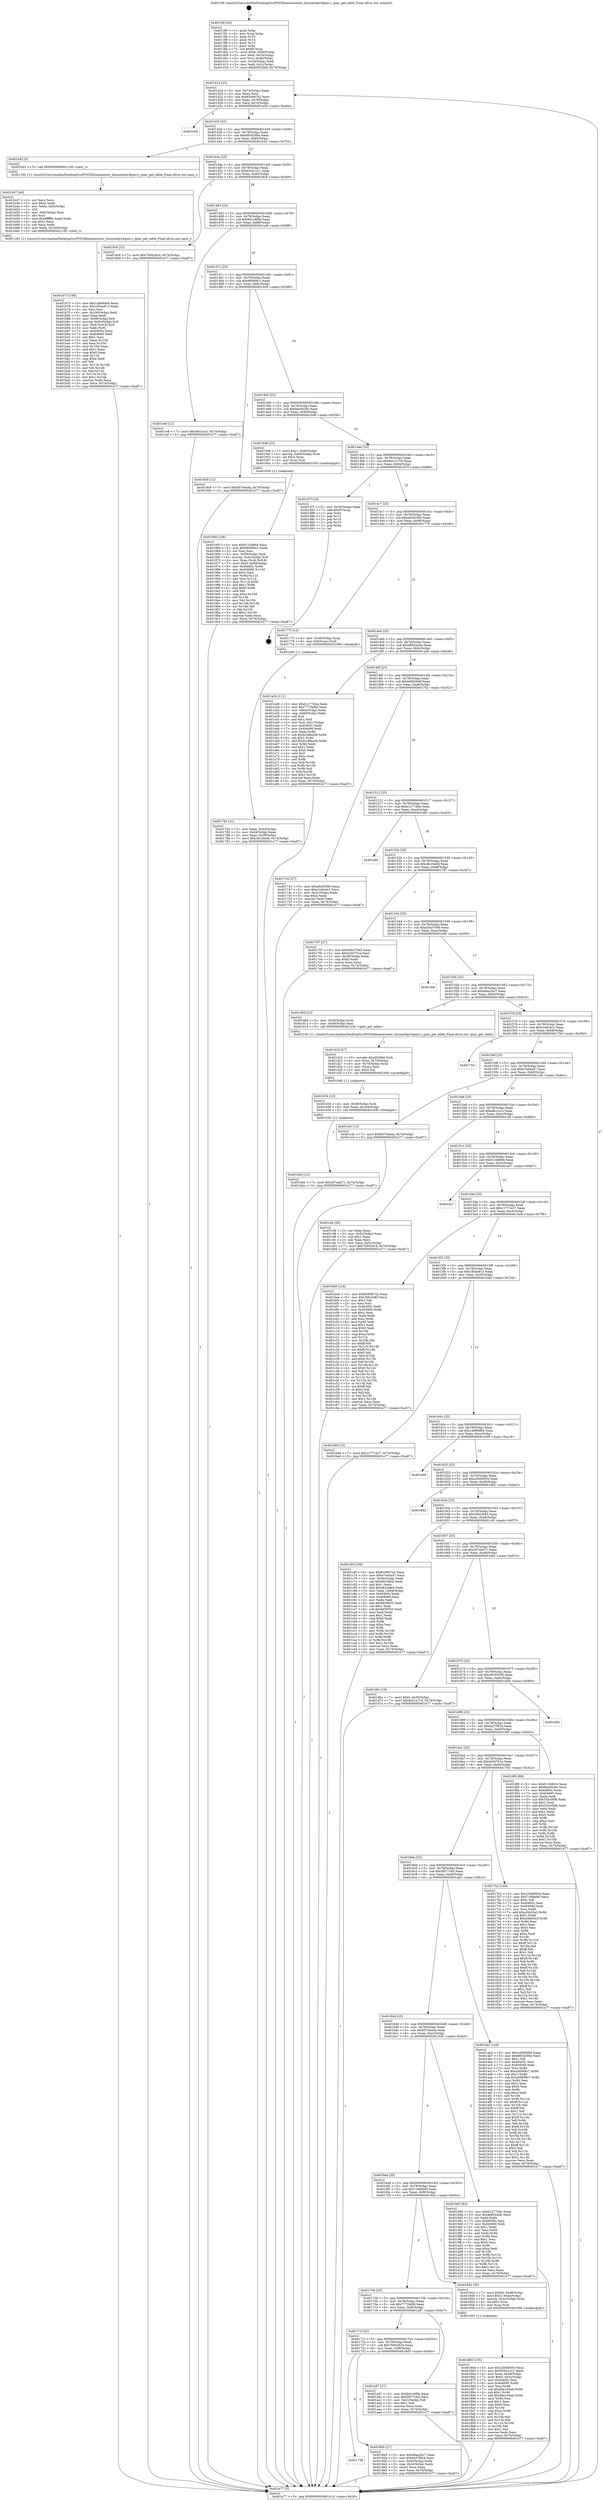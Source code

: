 digraph "0x4013f0" {
  label = "0x4013f0 (/mnt/c/Users/mathe/Desktop/tcc/POCII/binaries/extr_linuxnetipv4ipmr.c_ipmr_get_table_Final-ollvm.out::main(0))"
  labelloc = "t"
  node[shape=record]

  Entry [label="",width=0.3,height=0.3,shape=circle,fillcolor=black,style=filled]
  "0x40141d" [label="{
     0x40141d [23]\l
     | [instrs]\l
     &nbsp;&nbsp;0x40141d \<+3\>: mov -0x74(%rbp),%eax\l
     &nbsp;&nbsp;0x401420 \<+2\>: mov %eax,%ecx\l
     &nbsp;&nbsp;0x401422 \<+6\>: sub $0x829067e2,%ecx\l
     &nbsp;&nbsp;0x401428 \<+3\>: mov %eax,-0x78(%rbp)\l
     &nbsp;&nbsp;0x40142b \<+3\>: mov %ecx,-0x7c(%rbp)\l
     &nbsp;&nbsp;0x40142e \<+6\>: je 0000000000401e5d \<main+0xa6d\>\l
  }"]
  "0x401e5d" [label="{
     0x401e5d\l
  }", style=dashed]
  "0x401434" [label="{
     0x401434 [22]\l
     | [instrs]\l
     &nbsp;&nbsp;0x401434 \<+5\>: jmp 0000000000401439 \<main+0x49\>\l
     &nbsp;&nbsp;0x401439 \<+3\>: mov -0x78(%rbp),%eax\l
     &nbsp;&nbsp;0x40143c \<+5\>: sub $0x8834290a,%eax\l
     &nbsp;&nbsp;0x401441 \<+3\>: mov %eax,-0x80(%rbp)\l
     &nbsp;&nbsp;0x401444 \<+6\>: je 0000000000401b42 \<main+0x752\>\l
  }"]
  Exit [label="",width=0.3,height=0.3,shape=circle,fillcolor=black,style=filled,peripheries=2]
  "0x401b42" [label="{
     0x401b42 [5]\l
     | [instrs]\l
     &nbsp;&nbsp;0x401b42 \<+5\>: call 0000000000401160 \<next_i\>\l
     | [calls]\l
     &nbsp;&nbsp;0x401160 \{1\} (/mnt/c/Users/mathe/Desktop/tcc/POCII/binaries/extr_linuxnetipv4ipmr.c_ipmr_get_table_Final-ollvm.out::next_i)\l
  }"]
  "0x40144a" [label="{
     0x40144a [25]\l
     | [instrs]\l
     &nbsp;&nbsp;0x40144a \<+5\>: jmp 000000000040144f \<main+0x5f\>\l
     &nbsp;&nbsp;0x40144f \<+3\>: mov -0x78(%rbp),%eax\l
     &nbsp;&nbsp;0x401452 \<+5\>: sub $0x920a1c21,%eax\l
     &nbsp;&nbsp;0x401457 \<+6\>: mov %eax,-0x84(%rbp)\l
     &nbsp;&nbsp;0x40145d \<+6\>: je 00000000004018c9 \<main+0x4d9\>\l
  }"]
  "0x401d43" [label="{
     0x401d43 [12]\l
     | [instrs]\l
     &nbsp;&nbsp;0x401d43 \<+7\>: movl $0x307ada71,-0x74(%rbp)\l
     &nbsp;&nbsp;0x401d4a \<+5\>: jmp 0000000000401e77 \<main+0xa87\>\l
  }"]
  "0x4018c9" [label="{
     0x4018c9 [12]\l
     | [instrs]\l
     &nbsp;&nbsp;0x4018c9 \<+7\>: movl $0x7b002824,-0x74(%rbp)\l
     &nbsp;&nbsp;0x4018d0 \<+5\>: jmp 0000000000401e77 \<main+0xa87\>\l
  }"]
  "0x401463" [label="{
     0x401463 [25]\l
     | [instrs]\l
     &nbsp;&nbsp;0x401463 \<+5\>: jmp 0000000000401468 \<main+0x78\>\l
     &nbsp;&nbsp;0x401468 \<+3\>: mov -0x78(%rbp),%eax\l
     &nbsp;&nbsp;0x40146b \<+5\>: sub $0x941c6f0b,%eax\l
     &nbsp;&nbsp;0x401470 \<+6\>: mov %eax,-0x88(%rbp)\l
     &nbsp;&nbsp;0x401476 \<+6\>: je 0000000000401ce8 \<main+0x8f8\>\l
  }"]
  "0x401d34" [label="{
     0x401d34 [15]\l
     | [instrs]\l
     &nbsp;&nbsp;0x401d34 \<+4\>: mov -0x58(%rbp),%rdi\l
     &nbsp;&nbsp;0x401d38 \<+6\>: mov %eax,-0x104(%rbp)\l
     &nbsp;&nbsp;0x401d3e \<+5\>: call 0000000000401030 \<free@plt\>\l
     | [calls]\l
     &nbsp;&nbsp;0x401030 \{1\} (unknown)\l
  }"]
  "0x401ce8" [label="{
     0x401ce8 [12]\l
     | [instrs]\l
     &nbsp;&nbsp;0x401ce8 \<+7\>: movl $0xefb1ccc2,-0x74(%rbp)\l
     &nbsp;&nbsp;0x401cef \<+5\>: jmp 0000000000401e77 \<main+0xa87\>\l
  }"]
  "0x40147c" [label="{
     0x40147c [25]\l
     | [instrs]\l
     &nbsp;&nbsp;0x40147c \<+5\>: jmp 0000000000401481 \<main+0x91\>\l
     &nbsp;&nbsp;0x401481 \<+3\>: mov -0x78(%rbp),%eax\l
     &nbsp;&nbsp;0x401484 \<+5\>: sub $0x9600f4c1,%eax\l
     &nbsp;&nbsp;0x401489 \<+6\>: mov %eax,-0x8c(%rbp)\l
     &nbsp;&nbsp;0x40148f \<+6\>: je 00000000004019c9 \<main+0x5d9\>\l
  }"]
  "0x401d19" [label="{
     0x401d19 [27]\l
     | [instrs]\l
     &nbsp;&nbsp;0x401d19 \<+10\>: movabs $0x4020b6,%rdi\l
     &nbsp;&nbsp;0x401d23 \<+4\>: mov %rax,-0x70(%rbp)\l
     &nbsp;&nbsp;0x401d27 \<+4\>: mov -0x70(%rbp),%rax\l
     &nbsp;&nbsp;0x401d2b \<+2\>: mov (%rax),%esi\l
     &nbsp;&nbsp;0x401d2d \<+2\>: mov $0x0,%al\l
     &nbsp;&nbsp;0x401d2f \<+5\>: call 0000000000401040 \<printf@plt\>\l
     | [calls]\l
     &nbsp;&nbsp;0x401040 \{1\} (unknown)\l
  }"]
  "0x4019c9" [label="{
     0x4019c9 [12]\l
     | [instrs]\l
     &nbsp;&nbsp;0x4019c9 \<+7\>: movl $0x657e4a4a,-0x74(%rbp)\l
     &nbsp;&nbsp;0x4019d0 \<+5\>: jmp 0000000000401e77 \<main+0xa87\>\l
  }"]
  "0x401495" [label="{
     0x401495 [25]\l
     | [instrs]\l
     &nbsp;&nbsp;0x401495 \<+5\>: jmp 000000000040149a \<main+0xaa\>\l
     &nbsp;&nbsp;0x40149a \<+3\>: mov -0x78(%rbp),%eax\l
     &nbsp;&nbsp;0x40149d \<+5\>: sub $0x9ac043dc,%eax\l
     &nbsp;&nbsp;0x4014a2 \<+6\>: mov %eax,-0x90(%rbp)\l
     &nbsp;&nbsp;0x4014a8 \<+6\>: je 0000000000401948 \<main+0x558\>\l
  }"]
  "0x401b73" [label="{
     0x401b73 [106]\l
     | [instrs]\l
     &nbsp;&nbsp;0x401b73 \<+5\>: mov $0x1a968d84,%ecx\l
     &nbsp;&nbsp;0x401b78 \<+5\>: mov $0x185ee813,%edx\l
     &nbsp;&nbsp;0x401b7d \<+2\>: xor %esi,%esi\l
     &nbsp;&nbsp;0x401b7f \<+6\>: mov -0x100(%rbp),%edi\l
     &nbsp;&nbsp;0x401b85 \<+3\>: imul %eax,%edi\l
     &nbsp;&nbsp;0x401b88 \<+4\>: mov -0x58(%rbp),%r8\l
     &nbsp;&nbsp;0x401b8c \<+4\>: movslq -0x5c(%rbp),%r9\l
     &nbsp;&nbsp;0x401b90 \<+4\>: mov (%r8,%r9,8),%r8\l
     &nbsp;&nbsp;0x401b94 \<+3\>: mov %edi,(%r8)\l
     &nbsp;&nbsp;0x401b97 \<+7\>: mov 0x40405c,%eax\l
     &nbsp;&nbsp;0x401b9e \<+7\>: mov 0x404060,%edi\l
     &nbsp;&nbsp;0x401ba5 \<+3\>: sub $0x1,%esi\l
     &nbsp;&nbsp;0x401ba8 \<+3\>: mov %eax,%r10d\l
     &nbsp;&nbsp;0x401bab \<+3\>: add %esi,%r10d\l
     &nbsp;&nbsp;0x401bae \<+4\>: imul %r10d,%eax\l
     &nbsp;&nbsp;0x401bb2 \<+3\>: and $0x1,%eax\l
     &nbsp;&nbsp;0x401bb5 \<+3\>: cmp $0x0,%eax\l
     &nbsp;&nbsp;0x401bb8 \<+4\>: sete %r11b\l
     &nbsp;&nbsp;0x401bbc \<+3\>: cmp $0xa,%edi\l
     &nbsp;&nbsp;0x401bbf \<+3\>: setl %bl\l
     &nbsp;&nbsp;0x401bc2 \<+3\>: mov %r11b,%r14b\l
     &nbsp;&nbsp;0x401bc5 \<+3\>: and %bl,%r14b\l
     &nbsp;&nbsp;0x401bc8 \<+3\>: xor %bl,%r11b\l
     &nbsp;&nbsp;0x401bcb \<+3\>: or %r11b,%r14b\l
     &nbsp;&nbsp;0x401bce \<+4\>: test $0x1,%r14b\l
     &nbsp;&nbsp;0x401bd2 \<+3\>: cmovne %edx,%ecx\l
     &nbsp;&nbsp;0x401bd5 \<+3\>: mov %ecx,-0x74(%rbp)\l
     &nbsp;&nbsp;0x401bd8 \<+5\>: jmp 0000000000401e77 \<main+0xa87\>\l
  }"]
  "0x401948" [label="{
     0x401948 [23]\l
     | [instrs]\l
     &nbsp;&nbsp;0x401948 \<+7\>: movl $0x1,-0x60(%rbp)\l
     &nbsp;&nbsp;0x40194f \<+4\>: movslq -0x60(%rbp),%rax\l
     &nbsp;&nbsp;0x401953 \<+4\>: shl $0x2,%rax\l
     &nbsp;&nbsp;0x401957 \<+3\>: mov %rax,%rdi\l
     &nbsp;&nbsp;0x40195a \<+5\>: call 0000000000401050 \<malloc@plt\>\l
     | [calls]\l
     &nbsp;&nbsp;0x401050 \{1\} (unknown)\l
  }"]
  "0x4014ae" [label="{
     0x4014ae [25]\l
     | [instrs]\l
     &nbsp;&nbsp;0x4014ae \<+5\>: jmp 00000000004014b3 \<main+0xc3\>\l
     &nbsp;&nbsp;0x4014b3 \<+3\>: mov -0x78(%rbp),%eax\l
     &nbsp;&nbsp;0x4014b6 \<+5\>: sub $0x9e21a719,%eax\l
     &nbsp;&nbsp;0x4014bb \<+6\>: mov %eax,-0x94(%rbp)\l
     &nbsp;&nbsp;0x4014c1 \<+6\>: je 0000000000401d7f \<main+0x98f\>\l
  }"]
  "0x401b47" [label="{
     0x401b47 [44]\l
     | [instrs]\l
     &nbsp;&nbsp;0x401b47 \<+2\>: xor %ecx,%ecx\l
     &nbsp;&nbsp;0x401b49 \<+5\>: mov $0x2,%edx\l
     &nbsp;&nbsp;0x401b4e \<+6\>: mov %edx,-0xfc(%rbp)\l
     &nbsp;&nbsp;0x401b54 \<+1\>: cltd\l
     &nbsp;&nbsp;0x401b55 \<+6\>: mov -0xfc(%rbp),%esi\l
     &nbsp;&nbsp;0x401b5b \<+2\>: idiv %esi\l
     &nbsp;&nbsp;0x401b5d \<+6\>: imul $0xfffffffe,%edx,%edx\l
     &nbsp;&nbsp;0x401b63 \<+3\>: sub $0x1,%ecx\l
     &nbsp;&nbsp;0x401b66 \<+2\>: sub %ecx,%edx\l
     &nbsp;&nbsp;0x401b68 \<+6\>: mov %edx,-0x100(%rbp)\l
     &nbsp;&nbsp;0x401b6e \<+5\>: call 0000000000401160 \<next_i\>\l
     | [calls]\l
     &nbsp;&nbsp;0x401160 \{1\} (/mnt/c/Users/mathe/Desktop/tcc/POCII/binaries/extr_linuxnetipv4ipmr.c_ipmr_get_table_Final-ollvm.out::next_i)\l
  }"]
  "0x401d7f" [label="{
     0x401d7f [19]\l
     | [instrs]\l
     &nbsp;&nbsp;0x401d7f \<+3\>: mov -0x30(%rbp),%eax\l
     &nbsp;&nbsp;0x401d82 \<+7\>: add $0xf0,%rsp\l
     &nbsp;&nbsp;0x401d89 \<+1\>: pop %rbx\l
     &nbsp;&nbsp;0x401d8a \<+2\>: pop %r12\l
     &nbsp;&nbsp;0x401d8c \<+2\>: pop %r14\l
     &nbsp;&nbsp;0x401d8e \<+2\>: pop %r15\l
     &nbsp;&nbsp;0x401d90 \<+1\>: pop %rbp\l
     &nbsp;&nbsp;0x401d91 \<+1\>: ret\l
  }"]
  "0x4014c7" [label="{
     0x4014c7 [25]\l
     | [instrs]\l
     &nbsp;&nbsp;0x4014c7 \<+5\>: jmp 00000000004014cc \<main+0xdc\>\l
     &nbsp;&nbsp;0x4014cc \<+3\>: mov -0x78(%rbp),%eax\l
     &nbsp;&nbsp;0x4014cf \<+5\>: sub $0xa0c93560,%eax\l
     &nbsp;&nbsp;0x4014d4 \<+6\>: mov %eax,-0x98(%rbp)\l
     &nbsp;&nbsp;0x4014da \<+6\>: je 0000000000401775 \<main+0x385\>\l
  }"]
  "0x40195f" [label="{
     0x40195f [106]\l
     | [instrs]\l
     &nbsp;&nbsp;0x40195f \<+5\>: mov $0xf110d604,%ecx\l
     &nbsp;&nbsp;0x401964 \<+5\>: mov $0x9600f4c1,%edx\l
     &nbsp;&nbsp;0x401969 \<+2\>: xor %esi,%esi\l
     &nbsp;&nbsp;0x40196b \<+4\>: mov -0x58(%rbp),%rdi\l
     &nbsp;&nbsp;0x40196f \<+4\>: movslq -0x5c(%rbp),%r8\l
     &nbsp;&nbsp;0x401973 \<+4\>: mov %rax,(%rdi,%r8,8)\l
     &nbsp;&nbsp;0x401977 \<+7\>: movl $0x0,-0x64(%rbp)\l
     &nbsp;&nbsp;0x40197e \<+8\>: mov 0x40405c,%r9d\l
     &nbsp;&nbsp;0x401986 \<+8\>: mov 0x404060,%r10d\l
     &nbsp;&nbsp;0x40198e \<+3\>: sub $0x1,%esi\l
     &nbsp;&nbsp;0x401991 \<+3\>: mov %r9d,%r11d\l
     &nbsp;&nbsp;0x401994 \<+3\>: add %esi,%r11d\l
     &nbsp;&nbsp;0x401997 \<+4\>: imul %r11d,%r9d\l
     &nbsp;&nbsp;0x40199b \<+4\>: and $0x1,%r9d\l
     &nbsp;&nbsp;0x40199f \<+4\>: cmp $0x0,%r9d\l
     &nbsp;&nbsp;0x4019a3 \<+3\>: sete %bl\l
     &nbsp;&nbsp;0x4019a6 \<+4\>: cmp $0xa,%r10d\l
     &nbsp;&nbsp;0x4019aa \<+4\>: setl %r14b\l
     &nbsp;&nbsp;0x4019ae \<+3\>: mov %bl,%r15b\l
     &nbsp;&nbsp;0x4019b1 \<+3\>: and %r14b,%r15b\l
     &nbsp;&nbsp;0x4019b4 \<+3\>: xor %r14b,%bl\l
     &nbsp;&nbsp;0x4019b7 \<+3\>: or %bl,%r15b\l
     &nbsp;&nbsp;0x4019ba \<+4\>: test $0x1,%r15b\l
     &nbsp;&nbsp;0x4019be \<+3\>: cmovne %edx,%ecx\l
     &nbsp;&nbsp;0x4019c1 \<+3\>: mov %ecx,-0x74(%rbp)\l
     &nbsp;&nbsp;0x4019c4 \<+5\>: jmp 0000000000401e77 \<main+0xa87\>\l
  }"]
  "0x401775" [label="{
     0x401775 [13]\l
     | [instrs]\l
     &nbsp;&nbsp;0x401775 \<+4\>: mov -0x40(%rbp),%rax\l
     &nbsp;&nbsp;0x401779 \<+4\>: mov 0x8(%rax),%rdi\l
     &nbsp;&nbsp;0x40177d \<+5\>: call 0000000000401060 \<atoi@plt\>\l
     | [calls]\l
     &nbsp;&nbsp;0x401060 \{1\} (unknown)\l
  }"]
  "0x4014e0" [label="{
     0x4014e0 [25]\l
     | [instrs]\l
     &nbsp;&nbsp;0x4014e0 \<+5\>: jmp 00000000004014e5 \<main+0xf5\>\l
     &nbsp;&nbsp;0x4014e5 \<+3\>: mov -0x78(%rbp),%eax\l
     &nbsp;&nbsp;0x4014e8 \<+5\>: sub $0xa68544ab,%eax\l
     &nbsp;&nbsp;0x4014ed \<+6\>: mov %eax,-0x9c(%rbp)\l
     &nbsp;&nbsp;0x4014f3 \<+6\>: je 0000000000401a28 \<main+0x638\>\l
  }"]
  "0x401738" [label="{
     0x401738\l
  }", style=dashed]
  "0x401a28" [label="{
     0x401a28 [111]\l
     | [instrs]\l
     &nbsp;&nbsp;0x401a28 \<+5\>: mov $0xb1277d4a,%eax\l
     &nbsp;&nbsp;0x401a2d \<+5\>: mov $0x7772b8fd,%ecx\l
     &nbsp;&nbsp;0x401a32 \<+3\>: mov -0x64(%rbp),%edx\l
     &nbsp;&nbsp;0x401a35 \<+3\>: cmp -0x60(%rbp),%edx\l
     &nbsp;&nbsp;0x401a38 \<+4\>: setl %sil\l
     &nbsp;&nbsp;0x401a3c \<+4\>: and $0x1,%sil\l
     &nbsp;&nbsp;0x401a40 \<+4\>: mov %sil,-0x21(%rbp)\l
     &nbsp;&nbsp;0x401a44 \<+7\>: mov 0x40405c,%edx\l
     &nbsp;&nbsp;0x401a4b \<+7\>: mov 0x404060,%edi\l
     &nbsp;&nbsp;0x401a52 \<+3\>: mov %edx,%r8d\l
     &nbsp;&nbsp;0x401a55 \<+7\>: sub $0xb1d8ea36,%r8d\l
     &nbsp;&nbsp;0x401a5c \<+4\>: sub $0x1,%r8d\l
     &nbsp;&nbsp;0x401a60 \<+7\>: add $0xb1d8ea36,%r8d\l
     &nbsp;&nbsp;0x401a67 \<+4\>: imul %r8d,%edx\l
     &nbsp;&nbsp;0x401a6b \<+3\>: and $0x1,%edx\l
     &nbsp;&nbsp;0x401a6e \<+3\>: cmp $0x0,%edx\l
     &nbsp;&nbsp;0x401a71 \<+4\>: sete %sil\l
     &nbsp;&nbsp;0x401a75 \<+3\>: cmp $0xa,%edi\l
     &nbsp;&nbsp;0x401a78 \<+4\>: setl %r9b\l
     &nbsp;&nbsp;0x401a7c \<+3\>: mov %sil,%r10b\l
     &nbsp;&nbsp;0x401a7f \<+3\>: and %r9b,%r10b\l
     &nbsp;&nbsp;0x401a82 \<+3\>: xor %r9b,%sil\l
     &nbsp;&nbsp;0x401a85 \<+3\>: or %sil,%r10b\l
     &nbsp;&nbsp;0x401a88 \<+4\>: test $0x1,%r10b\l
     &nbsp;&nbsp;0x401a8c \<+3\>: cmovne %ecx,%eax\l
     &nbsp;&nbsp;0x401a8f \<+3\>: mov %eax,-0x74(%rbp)\l
     &nbsp;&nbsp;0x401a92 \<+5\>: jmp 0000000000401e77 \<main+0xa87\>\l
  }"]
  "0x4014f9" [label="{
     0x4014f9 [25]\l
     | [instrs]\l
     &nbsp;&nbsp;0x4014f9 \<+5\>: jmp 00000000004014fe \<main+0x10e\>\l
     &nbsp;&nbsp;0x4014fe \<+3\>: mov -0x78(%rbp),%eax\l
     &nbsp;&nbsp;0x401501 \<+5\>: sub $0xb0652b6f,%eax\l
     &nbsp;&nbsp;0x401506 \<+6\>: mov %eax,-0xa0(%rbp)\l
     &nbsp;&nbsp;0x40150c \<+6\>: je 0000000000401742 \<main+0x352\>\l
  }"]
  "0x4018d5" [label="{
     0x4018d5 [27]\l
     | [instrs]\l
     &nbsp;&nbsp;0x4018d5 \<+5\>: mov $0xd9aa2bc7,%eax\l
     &nbsp;&nbsp;0x4018da \<+5\>: mov $0x4a37f924,%ecx\l
     &nbsp;&nbsp;0x4018df \<+3\>: mov -0x5c(%rbp),%edx\l
     &nbsp;&nbsp;0x4018e2 \<+3\>: cmp -0x4c(%rbp),%edx\l
     &nbsp;&nbsp;0x4018e5 \<+3\>: cmovl %ecx,%eax\l
     &nbsp;&nbsp;0x4018e8 \<+3\>: mov %eax,-0x74(%rbp)\l
     &nbsp;&nbsp;0x4018eb \<+5\>: jmp 0000000000401e77 \<main+0xa87\>\l
  }"]
  "0x401742" [label="{
     0x401742 [27]\l
     | [instrs]\l
     &nbsp;&nbsp;0x401742 \<+5\>: mov $0xa0c93560,%eax\l
     &nbsp;&nbsp;0x401747 \<+5\>: mov $0xe1e6c4c1,%ecx\l
     &nbsp;&nbsp;0x40174c \<+3\>: mov -0x2c(%rbp),%edx\l
     &nbsp;&nbsp;0x40174f \<+3\>: cmp $0x2,%edx\l
     &nbsp;&nbsp;0x401752 \<+3\>: cmovne %ecx,%eax\l
     &nbsp;&nbsp;0x401755 \<+3\>: mov %eax,-0x74(%rbp)\l
     &nbsp;&nbsp;0x401758 \<+5\>: jmp 0000000000401e77 \<main+0xa87\>\l
  }"]
  "0x401512" [label="{
     0x401512 [25]\l
     | [instrs]\l
     &nbsp;&nbsp;0x401512 \<+5\>: jmp 0000000000401517 \<main+0x127\>\l
     &nbsp;&nbsp;0x401517 \<+3\>: mov -0x78(%rbp),%eax\l
     &nbsp;&nbsp;0x40151a \<+5\>: sub $0xb1277d4a,%eax\l
     &nbsp;&nbsp;0x40151f \<+6\>: mov %eax,-0xa4(%rbp)\l
     &nbsp;&nbsp;0x401525 \<+6\>: je 0000000000401dfd \<main+0xa0d\>\l
  }"]
  "0x401e77" [label="{
     0x401e77 [5]\l
     | [instrs]\l
     &nbsp;&nbsp;0x401e77 \<+5\>: jmp 000000000040141d \<main+0x2d\>\l
  }"]
  "0x4013f0" [label="{
     0x4013f0 [45]\l
     | [instrs]\l
     &nbsp;&nbsp;0x4013f0 \<+1\>: push %rbp\l
     &nbsp;&nbsp;0x4013f1 \<+3\>: mov %rsp,%rbp\l
     &nbsp;&nbsp;0x4013f4 \<+2\>: push %r15\l
     &nbsp;&nbsp;0x4013f6 \<+2\>: push %r14\l
     &nbsp;&nbsp;0x4013f8 \<+2\>: push %r12\l
     &nbsp;&nbsp;0x4013fa \<+1\>: push %rbx\l
     &nbsp;&nbsp;0x4013fb \<+7\>: sub $0xf0,%rsp\l
     &nbsp;&nbsp;0x401402 \<+7\>: movl $0x0,-0x30(%rbp)\l
     &nbsp;&nbsp;0x401409 \<+3\>: mov %edi,-0x34(%rbp)\l
     &nbsp;&nbsp;0x40140c \<+4\>: mov %rsi,-0x40(%rbp)\l
     &nbsp;&nbsp;0x401410 \<+3\>: mov -0x34(%rbp),%edi\l
     &nbsp;&nbsp;0x401413 \<+3\>: mov %edi,-0x2c(%rbp)\l
     &nbsp;&nbsp;0x401416 \<+7\>: movl $0xb0652b6f,-0x74(%rbp)\l
  }"]
  "0x401782" [label="{
     0x401782 [21]\l
     | [instrs]\l
     &nbsp;&nbsp;0x401782 \<+3\>: mov %eax,-0x44(%rbp)\l
     &nbsp;&nbsp;0x401785 \<+3\>: mov -0x44(%rbp),%eax\l
     &nbsp;&nbsp;0x401788 \<+3\>: mov %eax,-0x28(%rbp)\l
     &nbsp;&nbsp;0x40178b \<+7\>: movl $0xc8c16e0d,-0x74(%rbp)\l
     &nbsp;&nbsp;0x401792 \<+5\>: jmp 0000000000401e77 \<main+0xa87\>\l
  }"]
  "0x40171f" [label="{
     0x40171f [25]\l
     | [instrs]\l
     &nbsp;&nbsp;0x40171f \<+5\>: jmp 0000000000401724 \<main+0x334\>\l
     &nbsp;&nbsp;0x401724 \<+3\>: mov -0x78(%rbp),%eax\l
     &nbsp;&nbsp;0x401727 \<+5\>: sub $0x7b002824,%eax\l
     &nbsp;&nbsp;0x40172c \<+6\>: mov %eax,-0xf8(%rbp)\l
     &nbsp;&nbsp;0x401732 \<+6\>: je 00000000004018d5 \<main+0x4e5\>\l
  }"]
  "0x401dfd" [label="{
     0x401dfd\l
  }", style=dashed]
  "0x40152b" [label="{
     0x40152b [25]\l
     | [instrs]\l
     &nbsp;&nbsp;0x40152b \<+5\>: jmp 0000000000401530 \<main+0x140\>\l
     &nbsp;&nbsp;0x401530 \<+3\>: mov -0x78(%rbp),%eax\l
     &nbsp;&nbsp;0x401533 \<+5\>: sub $0xc8c16e0d,%eax\l
     &nbsp;&nbsp;0x401538 \<+6\>: mov %eax,-0xa8(%rbp)\l
     &nbsp;&nbsp;0x40153e \<+6\>: je 0000000000401797 \<main+0x3a7\>\l
  }"]
  "0x401a97" [label="{
     0x401a97 [27]\l
     | [instrs]\l
     &nbsp;&nbsp;0x401a97 \<+5\>: mov $0x941c6f0b,%eax\l
     &nbsp;&nbsp;0x401a9c \<+5\>: mov $0x5f077cb5,%ecx\l
     &nbsp;&nbsp;0x401aa1 \<+3\>: mov -0x21(%rbp),%dl\l
     &nbsp;&nbsp;0x401aa4 \<+3\>: test $0x1,%dl\l
     &nbsp;&nbsp;0x401aa7 \<+3\>: cmovne %ecx,%eax\l
     &nbsp;&nbsp;0x401aaa \<+3\>: mov %eax,-0x74(%rbp)\l
     &nbsp;&nbsp;0x401aad \<+5\>: jmp 0000000000401e77 \<main+0xa87\>\l
  }"]
  "0x401797" [label="{
     0x401797 [27]\l
     | [instrs]\l
     &nbsp;&nbsp;0x401797 \<+5\>: mov $0xd3b37040,%eax\l
     &nbsp;&nbsp;0x40179c \<+5\>: mov $0x4c04751e,%ecx\l
     &nbsp;&nbsp;0x4017a1 \<+3\>: mov -0x28(%rbp),%edx\l
     &nbsp;&nbsp;0x4017a4 \<+3\>: cmp $0x0,%edx\l
     &nbsp;&nbsp;0x4017a7 \<+3\>: cmove %ecx,%eax\l
     &nbsp;&nbsp;0x4017aa \<+3\>: mov %eax,-0x74(%rbp)\l
     &nbsp;&nbsp;0x4017ad \<+5\>: jmp 0000000000401e77 \<main+0xa87\>\l
  }"]
  "0x401544" [label="{
     0x401544 [25]\l
     | [instrs]\l
     &nbsp;&nbsp;0x401544 \<+5\>: jmp 0000000000401549 \<main+0x159\>\l
     &nbsp;&nbsp;0x401549 \<+3\>: mov -0x78(%rbp),%eax\l
     &nbsp;&nbsp;0x40154c \<+5\>: sub $0xd3b37040,%eax\l
     &nbsp;&nbsp;0x401551 \<+6\>: mov %eax,-0xac(%rbp)\l
     &nbsp;&nbsp;0x401557 \<+6\>: je 0000000000401d4f \<main+0x95f\>\l
  }"]
  "0x401860" [label="{
     0x401860 [105]\l
     | [instrs]\l
     &nbsp;&nbsp;0x401860 \<+5\>: mov $0x230d0934,%ecx\l
     &nbsp;&nbsp;0x401865 \<+5\>: mov $0x920a1c21,%edx\l
     &nbsp;&nbsp;0x40186a \<+4\>: mov %rax,-0x58(%rbp)\l
     &nbsp;&nbsp;0x40186e \<+7\>: movl $0x0,-0x5c(%rbp)\l
     &nbsp;&nbsp;0x401875 \<+7\>: mov 0x40405c,%esi\l
     &nbsp;&nbsp;0x40187c \<+8\>: mov 0x404060,%r8d\l
     &nbsp;&nbsp;0x401884 \<+3\>: mov %esi,%r9d\l
     &nbsp;&nbsp;0x401887 \<+7\>: sub $0xdbe104ad,%r9d\l
     &nbsp;&nbsp;0x40188e \<+4\>: sub $0x1,%r9d\l
     &nbsp;&nbsp;0x401892 \<+7\>: add $0xdbe104ad,%r9d\l
     &nbsp;&nbsp;0x401899 \<+4\>: imul %r9d,%esi\l
     &nbsp;&nbsp;0x40189d \<+3\>: and $0x1,%esi\l
     &nbsp;&nbsp;0x4018a0 \<+3\>: cmp $0x0,%esi\l
     &nbsp;&nbsp;0x4018a3 \<+4\>: sete %r10b\l
     &nbsp;&nbsp;0x4018a7 \<+4\>: cmp $0xa,%r8d\l
     &nbsp;&nbsp;0x4018ab \<+4\>: setl %r11b\l
     &nbsp;&nbsp;0x4018af \<+3\>: mov %r10b,%bl\l
     &nbsp;&nbsp;0x4018b2 \<+3\>: and %r11b,%bl\l
     &nbsp;&nbsp;0x4018b5 \<+3\>: xor %r11b,%r10b\l
     &nbsp;&nbsp;0x4018b8 \<+3\>: or %r10b,%bl\l
     &nbsp;&nbsp;0x4018bb \<+3\>: test $0x1,%bl\l
     &nbsp;&nbsp;0x4018be \<+3\>: cmovne %edx,%ecx\l
     &nbsp;&nbsp;0x4018c1 \<+3\>: mov %ecx,-0x74(%rbp)\l
     &nbsp;&nbsp;0x4018c4 \<+5\>: jmp 0000000000401e77 \<main+0xa87\>\l
  }"]
  "0x401d4f" [label="{
     0x401d4f\l
  }", style=dashed]
  "0x40155d" [label="{
     0x40155d [25]\l
     | [instrs]\l
     &nbsp;&nbsp;0x40155d \<+5\>: jmp 0000000000401562 \<main+0x172\>\l
     &nbsp;&nbsp;0x401562 \<+3\>: mov -0x78(%rbp),%eax\l
     &nbsp;&nbsp;0x401565 \<+5\>: sub $0xd9aa2bc7,%eax\l
     &nbsp;&nbsp;0x40156a \<+6\>: mov %eax,-0xb0(%rbp)\l
     &nbsp;&nbsp;0x401570 \<+6\>: je 0000000000401d0d \<main+0x91d\>\l
  }"]
  "0x401706" [label="{
     0x401706 [25]\l
     | [instrs]\l
     &nbsp;&nbsp;0x401706 \<+5\>: jmp 000000000040170b \<main+0x31b\>\l
     &nbsp;&nbsp;0x40170b \<+3\>: mov -0x78(%rbp),%eax\l
     &nbsp;&nbsp;0x40170e \<+5\>: sub $0x7772b8fd,%eax\l
     &nbsp;&nbsp;0x401713 \<+6\>: mov %eax,-0xf4(%rbp)\l
     &nbsp;&nbsp;0x401719 \<+6\>: je 0000000000401a97 \<main+0x6a7\>\l
  }"]
  "0x401d0d" [label="{
     0x401d0d [12]\l
     | [instrs]\l
     &nbsp;&nbsp;0x401d0d \<+4\>: mov -0x58(%rbp),%rdi\l
     &nbsp;&nbsp;0x401d11 \<+3\>: mov -0x48(%rbp),%esi\l
     &nbsp;&nbsp;0x401d14 \<+5\>: call 0000000000401240 \<ipmr_get_table\>\l
     | [calls]\l
     &nbsp;&nbsp;0x401240 \{1\} (/mnt/c/Users/mathe/Desktop/tcc/POCII/binaries/extr_linuxnetipv4ipmr.c_ipmr_get_table_Final-ollvm.out::ipmr_get_table)\l
  }"]
  "0x401576" [label="{
     0x401576 [25]\l
     | [instrs]\l
     &nbsp;&nbsp;0x401576 \<+5\>: jmp 000000000040157b \<main+0x18b\>\l
     &nbsp;&nbsp;0x40157b \<+3\>: mov -0x78(%rbp),%eax\l
     &nbsp;&nbsp;0x40157e \<+5\>: sub $0xe1e6c4c1,%eax\l
     &nbsp;&nbsp;0x401583 \<+6\>: mov %eax,-0xb4(%rbp)\l
     &nbsp;&nbsp;0x401589 \<+6\>: je 000000000040175d \<main+0x36d\>\l
  }"]
  "0x401842" [label="{
     0x401842 [30]\l
     | [instrs]\l
     &nbsp;&nbsp;0x401842 \<+7\>: movl $0x64,-0x48(%rbp)\l
     &nbsp;&nbsp;0x401849 \<+7\>: movl $0x1,-0x4c(%rbp)\l
     &nbsp;&nbsp;0x401850 \<+4\>: movslq -0x4c(%rbp),%rax\l
     &nbsp;&nbsp;0x401854 \<+4\>: shl $0x3,%rax\l
     &nbsp;&nbsp;0x401858 \<+3\>: mov %rax,%rdi\l
     &nbsp;&nbsp;0x40185b \<+5\>: call 0000000000401050 \<malloc@plt\>\l
     | [calls]\l
     &nbsp;&nbsp;0x401050 \{1\} (unknown)\l
  }"]
  "0x40175d" [label="{
     0x40175d\l
  }", style=dashed]
  "0x40158f" [label="{
     0x40158f [25]\l
     | [instrs]\l
     &nbsp;&nbsp;0x40158f \<+5\>: jmp 0000000000401594 \<main+0x1a4\>\l
     &nbsp;&nbsp;0x401594 \<+3\>: mov -0x78(%rbp),%eax\l
     &nbsp;&nbsp;0x401597 \<+5\>: sub $0xe7ed4a47,%eax\l
     &nbsp;&nbsp;0x40159c \<+6\>: mov %eax,-0xb8(%rbp)\l
     &nbsp;&nbsp;0x4015a2 \<+6\>: je 0000000000401cdc \<main+0x8ec\>\l
  }"]
  "0x4016ed" [label="{
     0x4016ed [25]\l
     | [instrs]\l
     &nbsp;&nbsp;0x4016ed \<+5\>: jmp 00000000004016f2 \<main+0x302\>\l
     &nbsp;&nbsp;0x4016f2 \<+3\>: mov -0x78(%rbp),%eax\l
     &nbsp;&nbsp;0x4016f5 \<+5\>: sub $0x7190bf40,%eax\l
     &nbsp;&nbsp;0x4016fa \<+6\>: mov %eax,-0xf0(%rbp)\l
     &nbsp;&nbsp;0x401700 \<+6\>: je 0000000000401842 \<main+0x452\>\l
  }"]
  "0x401cdc" [label="{
     0x401cdc [12]\l
     | [instrs]\l
     &nbsp;&nbsp;0x401cdc \<+7\>: movl $0x657e4a4a,-0x74(%rbp)\l
     &nbsp;&nbsp;0x401ce3 \<+5\>: jmp 0000000000401e77 \<main+0xa87\>\l
  }"]
  "0x4015a8" [label="{
     0x4015a8 [25]\l
     | [instrs]\l
     &nbsp;&nbsp;0x4015a8 \<+5\>: jmp 00000000004015ad \<main+0x1bd\>\l
     &nbsp;&nbsp;0x4015ad \<+3\>: mov -0x78(%rbp),%eax\l
     &nbsp;&nbsp;0x4015b0 \<+5\>: sub $0xefb1ccc2,%eax\l
     &nbsp;&nbsp;0x4015b5 \<+6\>: mov %eax,-0xbc(%rbp)\l
     &nbsp;&nbsp;0x4015bb \<+6\>: je 0000000000401cf4 \<main+0x904\>\l
  }"]
  "0x4019d5" [label="{
     0x4019d5 [83]\l
     | [instrs]\l
     &nbsp;&nbsp;0x4019d5 \<+5\>: mov $0xb1277d4a,%eax\l
     &nbsp;&nbsp;0x4019da \<+5\>: mov $0xa68544ab,%ecx\l
     &nbsp;&nbsp;0x4019df \<+2\>: xor %edx,%edx\l
     &nbsp;&nbsp;0x4019e1 \<+7\>: mov 0x40405c,%esi\l
     &nbsp;&nbsp;0x4019e8 \<+7\>: mov 0x404060,%edi\l
     &nbsp;&nbsp;0x4019ef \<+3\>: sub $0x1,%edx\l
     &nbsp;&nbsp;0x4019f2 \<+3\>: mov %esi,%r8d\l
     &nbsp;&nbsp;0x4019f5 \<+3\>: add %edx,%r8d\l
     &nbsp;&nbsp;0x4019f8 \<+4\>: imul %r8d,%esi\l
     &nbsp;&nbsp;0x4019fc \<+3\>: and $0x1,%esi\l
     &nbsp;&nbsp;0x4019ff \<+3\>: cmp $0x0,%esi\l
     &nbsp;&nbsp;0x401a02 \<+4\>: sete %r9b\l
     &nbsp;&nbsp;0x401a06 \<+3\>: cmp $0xa,%edi\l
     &nbsp;&nbsp;0x401a09 \<+4\>: setl %r10b\l
     &nbsp;&nbsp;0x401a0d \<+3\>: mov %r9b,%r11b\l
     &nbsp;&nbsp;0x401a10 \<+3\>: and %r10b,%r11b\l
     &nbsp;&nbsp;0x401a13 \<+3\>: xor %r10b,%r9b\l
     &nbsp;&nbsp;0x401a16 \<+3\>: or %r9b,%r11b\l
     &nbsp;&nbsp;0x401a19 \<+4\>: test $0x1,%r11b\l
     &nbsp;&nbsp;0x401a1d \<+3\>: cmovne %ecx,%eax\l
     &nbsp;&nbsp;0x401a20 \<+3\>: mov %eax,-0x74(%rbp)\l
     &nbsp;&nbsp;0x401a23 \<+5\>: jmp 0000000000401e77 \<main+0xa87\>\l
  }"]
  "0x401cf4" [label="{
     0x401cf4 [25]\l
     | [instrs]\l
     &nbsp;&nbsp;0x401cf4 \<+2\>: xor %eax,%eax\l
     &nbsp;&nbsp;0x401cf6 \<+3\>: mov -0x5c(%rbp),%ecx\l
     &nbsp;&nbsp;0x401cf9 \<+3\>: sub $0x1,%eax\l
     &nbsp;&nbsp;0x401cfc \<+2\>: sub %eax,%ecx\l
     &nbsp;&nbsp;0x401cfe \<+3\>: mov %ecx,-0x5c(%rbp)\l
     &nbsp;&nbsp;0x401d01 \<+7\>: movl $0x7b002824,-0x74(%rbp)\l
     &nbsp;&nbsp;0x401d08 \<+5\>: jmp 0000000000401e77 \<main+0xa87\>\l
  }"]
  "0x4015c1" [label="{
     0x4015c1 [25]\l
     | [instrs]\l
     &nbsp;&nbsp;0x4015c1 \<+5\>: jmp 00000000004015c6 \<main+0x1d6\>\l
     &nbsp;&nbsp;0x4015c6 \<+3\>: mov -0x78(%rbp),%eax\l
     &nbsp;&nbsp;0x4015c9 \<+5\>: sub $0xf110d604,%eax\l
     &nbsp;&nbsp;0x4015ce \<+6\>: mov %eax,-0xc0(%rbp)\l
     &nbsp;&nbsp;0x4015d4 \<+6\>: je 0000000000401dc7 \<main+0x9d7\>\l
  }"]
  "0x4016d4" [label="{
     0x4016d4 [25]\l
     | [instrs]\l
     &nbsp;&nbsp;0x4016d4 \<+5\>: jmp 00000000004016d9 \<main+0x2e9\>\l
     &nbsp;&nbsp;0x4016d9 \<+3\>: mov -0x78(%rbp),%eax\l
     &nbsp;&nbsp;0x4016dc \<+5\>: sub $0x657e4a4a,%eax\l
     &nbsp;&nbsp;0x4016e1 \<+6\>: mov %eax,-0xec(%rbp)\l
     &nbsp;&nbsp;0x4016e7 \<+6\>: je 00000000004019d5 \<main+0x5e5\>\l
  }"]
  "0x401dc7" [label="{
     0x401dc7\l
  }", style=dashed]
  "0x4015da" [label="{
     0x4015da [25]\l
     | [instrs]\l
     &nbsp;&nbsp;0x4015da \<+5\>: jmp 00000000004015df \<main+0x1ef\>\l
     &nbsp;&nbsp;0x4015df \<+3\>: mov -0x78(%rbp),%eax\l
     &nbsp;&nbsp;0x4015e2 \<+5\>: sub $0x11771e27,%eax\l
     &nbsp;&nbsp;0x4015e7 \<+6\>: mov %eax,-0xc4(%rbp)\l
     &nbsp;&nbsp;0x4015ed \<+6\>: je 0000000000401be9 \<main+0x7f9\>\l
  }"]
  "0x401ab2" [label="{
     0x401ab2 [144]\l
     | [instrs]\l
     &nbsp;&nbsp;0x401ab2 \<+5\>: mov $0x1a968d84,%eax\l
     &nbsp;&nbsp;0x401ab7 \<+5\>: mov $0x8834290a,%ecx\l
     &nbsp;&nbsp;0x401abc \<+2\>: mov $0x1,%dl\l
     &nbsp;&nbsp;0x401abe \<+7\>: mov 0x40405c,%esi\l
     &nbsp;&nbsp;0x401ac5 \<+7\>: mov 0x404060,%edi\l
     &nbsp;&nbsp;0x401acc \<+3\>: mov %esi,%r8d\l
     &nbsp;&nbsp;0x401acf \<+7\>: add $0xa56898c7,%r8d\l
     &nbsp;&nbsp;0x401ad6 \<+4\>: sub $0x1,%r8d\l
     &nbsp;&nbsp;0x401ada \<+7\>: sub $0xa56898c7,%r8d\l
     &nbsp;&nbsp;0x401ae1 \<+4\>: imul %r8d,%esi\l
     &nbsp;&nbsp;0x401ae5 \<+3\>: and $0x1,%esi\l
     &nbsp;&nbsp;0x401ae8 \<+3\>: cmp $0x0,%esi\l
     &nbsp;&nbsp;0x401aeb \<+4\>: sete %r9b\l
     &nbsp;&nbsp;0x401aef \<+3\>: cmp $0xa,%edi\l
     &nbsp;&nbsp;0x401af2 \<+4\>: setl %r10b\l
     &nbsp;&nbsp;0x401af6 \<+3\>: mov %r9b,%r11b\l
     &nbsp;&nbsp;0x401af9 \<+4\>: xor $0xff,%r11b\l
     &nbsp;&nbsp;0x401afd \<+3\>: mov %r10b,%bl\l
     &nbsp;&nbsp;0x401b00 \<+3\>: xor $0xff,%bl\l
     &nbsp;&nbsp;0x401b03 \<+3\>: xor $0x1,%dl\l
     &nbsp;&nbsp;0x401b06 \<+3\>: mov %r11b,%r14b\l
     &nbsp;&nbsp;0x401b09 \<+4\>: and $0xff,%r14b\l
     &nbsp;&nbsp;0x401b0d \<+3\>: and %dl,%r9b\l
     &nbsp;&nbsp;0x401b10 \<+3\>: mov %bl,%r15b\l
     &nbsp;&nbsp;0x401b13 \<+4\>: and $0xff,%r15b\l
     &nbsp;&nbsp;0x401b17 \<+3\>: and %dl,%r10b\l
     &nbsp;&nbsp;0x401b1a \<+3\>: or %r9b,%r14b\l
     &nbsp;&nbsp;0x401b1d \<+3\>: or %r10b,%r15b\l
     &nbsp;&nbsp;0x401b20 \<+3\>: xor %r15b,%r14b\l
     &nbsp;&nbsp;0x401b23 \<+3\>: or %bl,%r11b\l
     &nbsp;&nbsp;0x401b26 \<+4\>: xor $0xff,%r11b\l
     &nbsp;&nbsp;0x401b2a \<+3\>: or $0x1,%dl\l
     &nbsp;&nbsp;0x401b2d \<+3\>: and %dl,%r11b\l
     &nbsp;&nbsp;0x401b30 \<+3\>: or %r11b,%r14b\l
     &nbsp;&nbsp;0x401b33 \<+4\>: test $0x1,%r14b\l
     &nbsp;&nbsp;0x401b37 \<+3\>: cmovne %ecx,%eax\l
     &nbsp;&nbsp;0x401b3a \<+3\>: mov %eax,-0x74(%rbp)\l
     &nbsp;&nbsp;0x401b3d \<+5\>: jmp 0000000000401e77 \<main+0xa87\>\l
  }"]
  "0x401be9" [label="{
     0x401be9 [134]\l
     | [instrs]\l
     &nbsp;&nbsp;0x401be9 \<+5\>: mov $0x829067e2,%eax\l
     &nbsp;&nbsp;0x401bee \<+5\>: mov $0x266c3e83,%ecx\l
     &nbsp;&nbsp;0x401bf3 \<+2\>: mov $0x1,%dl\l
     &nbsp;&nbsp;0x401bf5 \<+2\>: xor %esi,%esi\l
     &nbsp;&nbsp;0x401bf7 \<+7\>: mov 0x40405c,%edi\l
     &nbsp;&nbsp;0x401bfe \<+8\>: mov 0x404060,%r8d\l
     &nbsp;&nbsp;0x401c06 \<+3\>: sub $0x1,%esi\l
     &nbsp;&nbsp;0x401c09 \<+3\>: mov %edi,%r9d\l
     &nbsp;&nbsp;0x401c0c \<+3\>: add %esi,%r9d\l
     &nbsp;&nbsp;0x401c0f \<+4\>: imul %r9d,%edi\l
     &nbsp;&nbsp;0x401c13 \<+3\>: and $0x1,%edi\l
     &nbsp;&nbsp;0x401c16 \<+3\>: cmp $0x0,%edi\l
     &nbsp;&nbsp;0x401c19 \<+4\>: sete %r10b\l
     &nbsp;&nbsp;0x401c1d \<+4\>: cmp $0xa,%r8d\l
     &nbsp;&nbsp;0x401c21 \<+4\>: setl %r11b\l
     &nbsp;&nbsp;0x401c25 \<+3\>: mov %r10b,%bl\l
     &nbsp;&nbsp;0x401c28 \<+3\>: xor $0xff,%bl\l
     &nbsp;&nbsp;0x401c2b \<+3\>: mov %r11b,%r14b\l
     &nbsp;&nbsp;0x401c2e \<+4\>: xor $0xff,%r14b\l
     &nbsp;&nbsp;0x401c32 \<+3\>: xor $0x0,%dl\l
     &nbsp;&nbsp;0x401c35 \<+3\>: mov %bl,%r15b\l
     &nbsp;&nbsp;0x401c38 \<+4\>: and $0x0,%r15b\l
     &nbsp;&nbsp;0x401c3c \<+3\>: and %dl,%r10b\l
     &nbsp;&nbsp;0x401c3f \<+3\>: mov %r14b,%r12b\l
     &nbsp;&nbsp;0x401c42 \<+4\>: and $0x0,%r12b\l
     &nbsp;&nbsp;0x401c46 \<+3\>: and %dl,%r11b\l
     &nbsp;&nbsp;0x401c49 \<+3\>: or %r10b,%r15b\l
     &nbsp;&nbsp;0x401c4c \<+3\>: or %r11b,%r12b\l
     &nbsp;&nbsp;0x401c4f \<+3\>: xor %r12b,%r15b\l
     &nbsp;&nbsp;0x401c52 \<+3\>: or %r14b,%bl\l
     &nbsp;&nbsp;0x401c55 \<+3\>: xor $0xff,%bl\l
     &nbsp;&nbsp;0x401c58 \<+3\>: or $0x0,%dl\l
     &nbsp;&nbsp;0x401c5b \<+2\>: and %dl,%bl\l
     &nbsp;&nbsp;0x401c5d \<+3\>: or %bl,%r15b\l
     &nbsp;&nbsp;0x401c60 \<+4\>: test $0x1,%r15b\l
     &nbsp;&nbsp;0x401c64 \<+3\>: cmovne %ecx,%eax\l
     &nbsp;&nbsp;0x401c67 \<+3\>: mov %eax,-0x74(%rbp)\l
     &nbsp;&nbsp;0x401c6a \<+5\>: jmp 0000000000401e77 \<main+0xa87\>\l
  }"]
  "0x4015f3" [label="{
     0x4015f3 [25]\l
     | [instrs]\l
     &nbsp;&nbsp;0x4015f3 \<+5\>: jmp 00000000004015f8 \<main+0x208\>\l
     &nbsp;&nbsp;0x4015f8 \<+3\>: mov -0x78(%rbp),%eax\l
     &nbsp;&nbsp;0x4015fb \<+5\>: sub $0x185ee813,%eax\l
     &nbsp;&nbsp;0x401600 \<+6\>: mov %eax,-0xc8(%rbp)\l
     &nbsp;&nbsp;0x401606 \<+6\>: je 0000000000401bdd \<main+0x7ed\>\l
  }"]
  "0x4016bb" [label="{
     0x4016bb [25]\l
     | [instrs]\l
     &nbsp;&nbsp;0x4016bb \<+5\>: jmp 00000000004016c0 \<main+0x2d0\>\l
     &nbsp;&nbsp;0x4016c0 \<+3\>: mov -0x78(%rbp),%eax\l
     &nbsp;&nbsp;0x4016c3 \<+5\>: sub $0x5f077cb5,%eax\l
     &nbsp;&nbsp;0x4016c8 \<+6\>: mov %eax,-0xe8(%rbp)\l
     &nbsp;&nbsp;0x4016ce \<+6\>: je 0000000000401ab2 \<main+0x6c2\>\l
  }"]
  "0x401bdd" [label="{
     0x401bdd [12]\l
     | [instrs]\l
     &nbsp;&nbsp;0x401bdd \<+7\>: movl $0x11771e27,-0x74(%rbp)\l
     &nbsp;&nbsp;0x401be4 \<+5\>: jmp 0000000000401e77 \<main+0xa87\>\l
  }"]
  "0x40160c" [label="{
     0x40160c [25]\l
     | [instrs]\l
     &nbsp;&nbsp;0x40160c \<+5\>: jmp 0000000000401611 \<main+0x221\>\l
     &nbsp;&nbsp;0x401611 \<+3\>: mov -0x78(%rbp),%eax\l
     &nbsp;&nbsp;0x401614 \<+5\>: sub $0x1a968d84,%eax\l
     &nbsp;&nbsp;0x401619 \<+6\>: mov %eax,-0xcc(%rbp)\l
     &nbsp;&nbsp;0x40161f \<+6\>: je 0000000000401e09 \<main+0xa19\>\l
  }"]
  "0x4017b2" [label="{
     0x4017b2 [144]\l
     | [instrs]\l
     &nbsp;&nbsp;0x4017b2 \<+5\>: mov $0x230d0934,%eax\l
     &nbsp;&nbsp;0x4017b7 \<+5\>: mov $0x7190bf40,%ecx\l
     &nbsp;&nbsp;0x4017bc \<+2\>: mov $0x1,%dl\l
     &nbsp;&nbsp;0x4017be \<+7\>: mov 0x40405c,%esi\l
     &nbsp;&nbsp;0x4017c5 \<+7\>: mov 0x404060,%edi\l
     &nbsp;&nbsp;0x4017cc \<+3\>: mov %esi,%r8d\l
     &nbsp;&nbsp;0x4017cf \<+7\>: add $0xa3fa53e3,%r8d\l
     &nbsp;&nbsp;0x4017d6 \<+4\>: sub $0x1,%r8d\l
     &nbsp;&nbsp;0x4017da \<+7\>: sub $0xa3fa53e3,%r8d\l
     &nbsp;&nbsp;0x4017e1 \<+4\>: imul %r8d,%esi\l
     &nbsp;&nbsp;0x4017e5 \<+3\>: and $0x1,%esi\l
     &nbsp;&nbsp;0x4017e8 \<+3\>: cmp $0x0,%esi\l
     &nbsp;&nbsp;0x4017eb \<+4\>: sete %r9b\l
     &nbsp;&nbsp;0x4017ef \<+3\>: cmp $0xa,%edi\l
     &nbsp;&nbsp;0x4017f2 \<+4\>: setl %r10b\l
     &nbsp;&nbsp;0x4017f6 \<+3\>: mov %r9b,%r11b\l
     &nbsp;&nbsp;0x4017f9 \<+4\>: xor $0xff,%r11b\l
     &nbsp;&nbsp;0x4017fd \<+3\>: mov %r10b,%bl\l
     &nbsp;&nbsp;0x401800 \<+3\>: xor $0xff,%bl\l
     &nbsp;&nbsp;0x401803 \<+3\>: xor $0x1,%dl\l
     &nbsp;&nbsp;0x401806 \<+3\>: mov %r11b,%r14b\l
     &nbsp;&nbsp;0x401809 \<+4\>: and $0xff,%r14b\l
     &nbsp;&nbsp;0x40180d \<+3\>: and %dl,%r9b\l
     &nbsp;&nbsp;0x401810 \<+3\>: mov %bl,%r15b\l
     &nbsp;&nbsp;0x401813 \<+4\>: and $0xff,%r15b\l
     &nbsp;&nbsp;0x401817 \<+3\>: and %dl,%r10b\l
     &nbsp;&nbsp;0x40181a \<+3\>: or %r9b,%r14b\l
     &nbsp;&nbsp;0x40181d \<+3\>: or %r10b,%r15b\l
     &nbsp;&nbsp;0x401820 \<+3\>: xor %r15b,%r14b\l
     &nbsp;&nbsp;0x401823 \<+3\>: or %bl,%r11b\l
     &nbsp;&nbsp;0x401826 \<+4\>: xor $0xff,%r11b\l
     &nbsp;&nbsp;0x40182a \<+3\>: or $0x1,%dl\l
     &nbsp;&nbsp;0x40182d \<+3\>: and %dl,%r11b\l
     &nbsp;&nbsp;0x401830 \<+3\>: or %r11b,%r14b\l
     &nbsp;&nbsp;0x401833 \<+4\>: test $0x1,%r14b\l
     &nbsp;&nbsp;0x401837 \<+3\>: cmovne %ecx,%eax\l
     &nbsp;&nbsp;0x40183a \<+3\>: mov %eax,-0x74(%rbp)\l
     &nbsp;&nbsp;0x40183d \<+5\>: jmp 0000000000401e77 \<main+0xa87\>\l
  }"]
  "0x401e09" [label="{
     0x401e09\l
  }", style=dashed]
  "0x401625" [label="{
     0x401625 [25]\l
     | [instrs]\l
     &nbsp;&nbsp;0x401625 \<+5\>: jmp 000000000040162a \<main+0x23a\>\l
     &nbsp;&nbsp;0x40162a \<+3\>: mov -0x78(%rbp),%eax\l
     &nbsp;&nbsp;0x40162d \<+5\>: sub $0x230d0934,%eax\l
     &nbsp;&nbsp;0x401632 \<+6\>: mov %eax,-0xd0(%rbp)\l
     &nbsp;&nbsp;0x401638 \<+6\>: je 0000000000401d92 \<main+0x9a2\>\l
  }"]
  "0x4016a2" [label="{
     0x4016a2 [25]\l
     | [instrs]\l
     &nbsp;&nbsp;0x4016a2 \<+5\>: jmp 00000000004016a7 \<main+0x2b7\>\l
     &nbsp;&nbsp;0x4016a7 \<+3\>: mov -0x78(%rbp),%eax\l
     &nbsp;&nbsp;0x4016aa \<+5\>: sub $0x4c04751e,%eax\l
     &nbsp;&nbsp;0x4016af \<+6\>: mov %eax,-0xe4(%rbp)\l
     &nbsp;&nbsp;0x4016b5 \<+6\>: je 00000000004017b2 \<main+0x3c2\>\l
  }"]
  "0x401d92" [label="{
     0x401d92\l
  }", style=dashed]
  "0x40163e" [label="{
     0x40163e [25]\l
     | [instrs]\l
     &nbsp;&nbsp;0x40163e \<+5\>: jmp 0000000000401643 \<main+0x253\>\l
     &nbsp;&nbsp;0x401643 \<+3\>: mov -0x78(%rbp),%eax\l
     &nbsp;&nbsp;0x401646 \<+5\>: sub $0x266c3e83,%eax\l
     &nbsp;&nbsp;0x40164b \<+6\>: mov %eax,-0xd4(%rbp)\l
     &nbsp;&nbsp;0x401651 \<+6\>: je 0000000000401c6f \<main+0x87f\>\l
  }"]
  "0x4018f0" [label="{
     0x4018f0 [88]\l
     | [instrs]\l
     &nbsp;&nbsp;0x4018f0 \<+5\>: mov $0xf110d604,%eax\l
     &nbsp;&nbsp;0x4018f5 \<+5\>: mov $0x9ac043dc,%ecx\l
     &nbsp;&nbsp;0x4018fa \<+7\>: mov 0x40405c,%edx\l
     &nbsp;&nbsp;0x401901 \<+7\>: mov 0x404060,%esi\l
     &nbsp;&nbsp;0x401908 \<+2\>: mov %edx,%edi\l
     &nbsp;&nbsp;0x40190a \<+6\>: sub $0x535c00fb,%edi\l
     &nbsp;&nbsp;0x401910 \<+3\>: sub $0x1,%edi\l
     &nbsp;&nbsp;0x401913 \<+6\>: add $0x535c00fb,%edi\l
     &nbsp;&nbsp;0x401919 \<+3\>: imul %edi,%edx\l
     &nbsp;&nbsp;0x40191c \<+3\>: and $0x1,%edx\l
     &nbsp;&nbsp;0x40191f \<+3\>: cmp $0x0,%edx\l
     &nbsp;&nbsp;0x401922 \<+4\>: sete %r8b\l
     &nbsp;&nbsp;0x401926 \<+3\>: cmp $0xa,%esi\l
     &nbsp;&nbsp;0x401929 \<+4\>: setl %r9b\l
     &nbsp;&nbsp;0x40192d \<+3\>: mov %r8b,%r10b\l
     &nbsp;&nbsp;0x401930 \<+3\>: and %r9b,%r10b\l
     &nbsp;&nbsp;0x401933 \<+3\>: xor %r9b,%r8b\l
     &nbsp;&nbsp;0x401936 \<+3\>: or %r8b,%r10b\l
     &nbsp;&nbsp;0x401939 \<+4\>: test $0x1,%r10b\l
     &nbsp;&nbsp;0x40193d \<+3\>: cmovne %ecx,%eax\l
     &nbsp;&nbsp;0x401940 \<+3\>: mov %eax,-0x74(%rbp)\l
     &nbsp;&nbsp;0x401943 \<+5\>: jmp 0000000000401e77 \<main+0xa87\>\l
  }"]
  "0x401c6f" [label="{
     0x401c6f [109]\l
     | [instrs]\l
     &nbsp;&nbsp;0x401c6f \<+5\>: mov $0x829067e2,%eax\l
     &nbsp;&nbsp;0x401c74 \<+5\>: mov $0xe7ed4a47,%ecx\l
     &nbsp;&nbsp;0x401c79 \<+3\>: mov -0x64(%rbp),%edx\l
     &nbsp;&nbsp;0x401c7c \<+6\>: sub $0xe82cbfe4,%edx\l
     &nbsp;&nbsp;0x401c82 \<+3\>: add $0x1,%edx\l
     &nbsp;&nbsp;0x401c85 \<+6\>: add $0xe82cbfe4,%edx\l
     &nbsp;&nbsp;0x401c8b \<+3\>: mov %edx,-0x64(%rbp)\l
     &nbsp;&nbsp;0x401c8e \<+7\>: mov 0x40405c,%edx\l
     &nbsp;&nbsp;0x401c95 \<+7\>: mov 0x404060,%esi\l
     &nbsp;&nbsp;0x401c9c \<+2\>: mov %edx,%edi\l
     &nbsp;&nbsp;0x401c9e \<+6\>: add $0x9d39555,%edi\l
     &nbsp;&nbsp;0x401ca4 \<+3\>: sub $0x1,%edi\l
     &nbsp;&nbsp;0x401ca7 \<+6\>: sub $0x9d39555,%edi\l
     &nbsp;&nbsp;0x401cad \<+3\>: imul %edi,%edx\l
     &nbsp;&nbsp;0x401cb0 \<+3\>: and $0x1,%edx\l
     &nbsp;&nbsp;0x401cb3 \<+3\>: cmp $0x0,%edx\l
     &nbsp;&nbsp;0x401cb6 \<+4\>: sete %r8b\l
     &nbsp;&nbsp;0x401cba \<+3\>: cmp $0xa,%esi\l
     &nbsp;&nbsp;0x401cbd \<+4\>: setl %r9b\l
     &nbsp;&nbsp;0x401cc1 \<+3\>: mov %r8b,%r10b\l
     &nbsp;&nbsp;0x401cc4 \<+3\>: and %r9b,%r10b\l
     &nbsp;&nbsp;0x401cc7 \<+3\>: xor %r9b,%r8b\l
     &nbsp;&nbsp;0x401cca \<+3\>: or %r8b,%r10b\l
     &nbsp;&nbsp;0x401ccd \<+4\>: test $0x1,%r10b\l
     &nbsp;&nbsp;0x401cd1 \<+3\>: cmovne %ecx,%eax\l
     &nbsp;&nbsp;0x401cd4 \<+3\>: mov %eax,-0x74(%rbp)\l
     &nbsp;&nbsp;0x401cd7 \<+5\>: jmp 0000000000401e77 \<main+0xa87\>\l
  }"]
  "0x401657" [label="{
     0x401657 [25]\l
     | [instrs]\l
     &nbsp;&nbsp;0x401657 \<+5\>: jmp 000000000040165c \<main+0x26c\>\l
     &nbsp;&nbsp;0x40165c \<+3\>: mov -0x78(%rbp),%eax\l
     &nbsp;&nbsp;0x40165f \<+5\>: sub $0x307ada71,%eax\l
     &nbsp;&nbsp;0x401664 \<+6\>: mov %eax,-0xd8(%rbp)\l
     &nbsp;&nbsp;0x40166a \<+6\>: je 0000000000401d6c \<main+0x97c\>\l
  }"]
  "0x401689" [label="{
     0x401689 [25]\l
     | [instrs]\l
     &nbsp;&nbsp;0x401689 \<+5\>: jmp 000000000040168e \<main+0x29e\>\l
     &nbsp;&nbsp;0x40168e \<+3\>: mov -0x78(%rbp),%eax\l
     &nbsp;&nbsp;0x401691 \<+5\>: sub $0x4a37f924,%eax\l
     &nbsp;&nbsp;0x401696 \<+6\>: mov %eax,-0xe0(%rbp)\l
     &nbsp;&nbsp;0x40169c \<+6\>: je 00000000004018f0 \<main+0x500\>\l
  }"]
  "0x401d6c" [label="{
     0x401d6c [19]\l
     | [instrs]\l
     &nbsp;&nbsp;0x401d6c \<+7\>: movl $0x0,-0x30(%rbp)\l
     &nbsp;&nbsp;0x401d73 \<+7\>: movl $0x9e21a719,-0x74(%rbp)\l
     &nbsp;&nbsp;0x401d7a \<+5\>: jmp 0000000000401e77 \<main+0xa87\>\l
  }"]
  "0x401670" [label="{
     0x401670 [25]\l
     | [instrs]\l
     &nbsp;&nbsp;0x401670 \<+5\>: jmp 0000000000401675 \<main+0x285\>\l
     &nbsp;&nbsp;0x401675 \<+3\>: mov -0x78(%rbp),%eax\l
     &nbsp;&nbsp;0x401678 \<+5\>: sub $0x36505336,%eax\l
     &nbsp;&nbsp;0x40167d \<+6\>: mov %eax,-0xdc(%rbp)\l
     &nbsp;&nbsp;0x401683 \<+6\>: je 0000000000401d5b \<main+0x96b\>\l
  }"]
  "0x401d5b" [label="{
     0x401d5b\l
  }", style=dashed]
  Entry -> "0x4013f0" [label=" 1"]
  "0x40141d" -> "0x401e5d" [label=" 0"]
  "0x40141d" -> "0x401434" [label=" 28"]
  "0x401d7f" -> Exit [label=" 1"]
  "0x401434" -> "0x401b42" [label=" 1"]
  "0x401434" -> "0x40144a" [label=" 27"]
  "0x401d6c" -> "0x401e77" [label=" 1"]
  "0x40144a" -> "0x4018c9" [label=" 1"]
  "0x40144a" -> "0x401463" [label=" 26"]
  "0x401d43" -> "0x401e77" [label=" 1"]
  "0x401463" -> "0x401ce8" [label=" 1"]
  "0x401463" -> "0x40147c" [label=" 25"]
  "0x401d34" -> "0x401d43" [label=" 1"]
  "0x40147c" -> "0x4019c9" [label=" 1"]
  "0x40147c" -> "0x401495" [label=" 24"]
  "0x401d19" -> "0x401d34" [label=" 1"]
  "0x401495" -> "0x401948" [label=" 1"]
  "0x401495" -> "0x4014ae" [label=" 23"]
  "0x401d0d" -> "0x401d19" [label=" 1"]
  "0x4014ae" -> "0x401d7f" [label=" 1"]
  "0x4014ae" -> "0x4014c7" [label=" 22"]
  "0x401cf4" -> "0x401e77" [label=" 1"]
  "0x4014c7" -> "0x401775" [label=" 1"]
  "0x4014c7" -> "0x4014e0" [label=" 21"]
  "0x401ce8" -> "0x401e77" [label=" 1"]
  "0x4014e0" -> "0x401a28" [label=" 2"]
  "0x4014e0" -> "0x4014f9" [label=" 19"]
  "0x401cdc" -> "0x401e77" [label=" 1"]
  "0x4014f9" -> "0x401742" [label=" 1"]
  "0x4014f9" -> "0x401512" [label=" 18"]
  "0x401742" -> "0x401e77" [label=" 1"]
  "0x4013f0" -> "0x40141d" [label=" 1"]
  "0x401e77" -> "0x40141d" [label=" 27"]
  "0x401775" -> "0x401782" [label=" 1"]
  "0x401782" -> "0x401e77" [label=" 1"]
  "0x401c6f" -> "0x401e77" [label=" 1"]
  "0x401512" -> "0x401dfd" [label=" 0"]
  "0x401512" -> "0x40152b" [label=" 18"]
  "0x401bdd" -> "0x401e77" [label=" 1"]
  "0x40152b" -> "0x401797" [label=" 1"]
  "0x40152b" -> "0x401544" [label=" 17"]
  "0x401797" -> "0x401e77" [label=" 1"]
  "0x401b73" -> "0x401e77" [label=" 1"]
  "0x401544" -> "0x401d4f" [label=" 0"]
  "0x401544" -> "0x40155d" [label=" 17"]
  "0x401b42" -> "0x401b47" [label=" 1"]
  "0x40155d" -> "0x401d0d" [label=" 1"]
  "0x40155d" -> "0x401576" [label=" 16"]
  "0x401ab2" -> "0x401e77" [label=" 1"]
  "0x401576" -> "0x40175d" [label=" 0"]
  "0x401576" -> "0x40158f" [label=" 16"]
  "0x401a97" -> "0x401e77" [label=" 2"]
  "0x40158f" -> "0x401cdc" [label=" 1"]
  "0x40158f" -> "0x4015a8" [label=" 15"]
  "0x4019d5" -> "0x401e77" [label=" 2"]
  "0x4015a8" -> "0x401cf4" [label=" 1"]
  "0x4015a8" -> "0x4015c1" [label=" 14"]
  "0x4019c9" -> "0x401e77" [label=" 1"]
  "0x4015c1" -> "0x401dc7" [label=" 0"]
  "0x4015c1" -> "0x4015da" [label=" 14"]
  "0x401948" -> "0x40195f" [label=" 1"]
  "0x4015da" -> "0x401be9" [label=" 1"]
  "0x4015da" -> "0x4015f3" [label=" 13"]
  "0x4018f0" -> "0x401e77" [label=" 1"]
  "0x4015f3" -> "0x401bdd" [label=" 1"]
  "0x4015f3" -> "0x40160c" [label=" 12"]
  "0x40171f" -> "0x401738" [label=" 0"]
  "0x40160c" -> "0x401e09" [label=" 0"]
  "0x40160c" -> "0x401625" [label=" 12"]
  "0x40171f" -> "0x4018d5" [label=" 2"]
  "0x401625" -> "0x401d92" [label=" 0"]
  "0x401625" -> "0x40163e" [label=" 12"]
  "0x401706" -> "0x40171f" [label=" 2"]
  "0x40163e" -> "0x401c6f" [label=" 1"]
  "0x40163e" -> "0x401657" [label=" 11"]
  "0x401706" -> "0x401a97" [label=" 2"]
  "0x401657" -> "0x401d6c" [label=" 1"]
  "0x401657" -> "0x401670" [label=" 10"]
  "0x4018c9" -> "0x401e77" [label=" 1"]
  "0x401670" -> "0x401d5b" [label=" 0"]
  "0x401670" -> "0x401689" [label=" 10"]
  "0x401b47" -> "0x401b73" [label=" 1"]
  "0x401689" -> "0x4018f0" [label=" 1"]
  "0x401689" -> "0x4016a2" [label=" 9"]
  "0x401be9" -> "0x401e77" [label=" 1"]
  "0x4016a2" -> "0x4017b2" [label=" 1"]
  "0x4016a2" -> "0x4016bb" [label=" 8"]
  "0x4017b2" -> "0x401e77" [label=" 1"]
  "0x4018d5" -> "0x401e77" [label=" 2"]
  "0x4016bb" -> "0x401ab2" [label=" 1"]
  "0x4016bb" -> "0x4016d4" [label=" 7"]
  "0x40195f" -> "0x401e77" [label=" 1"]
  "0x4016d4" -> "0x4019d5" [label=" 2"]
  "0x4016d4" -> "0x4016ed" [label=" 5"]
  "0x401a28" -> "0x401e77" [label=" 2"]
  "0x4016ed" -> "0x401842" [label=" 1"]
  "0x4016ed" -> "0x401706" [label=" 4"]
  "0x401842" -> "0x401860" [label=" 1"]
  "0x401860" -> "0x401e77" [label=" 1"]
}
